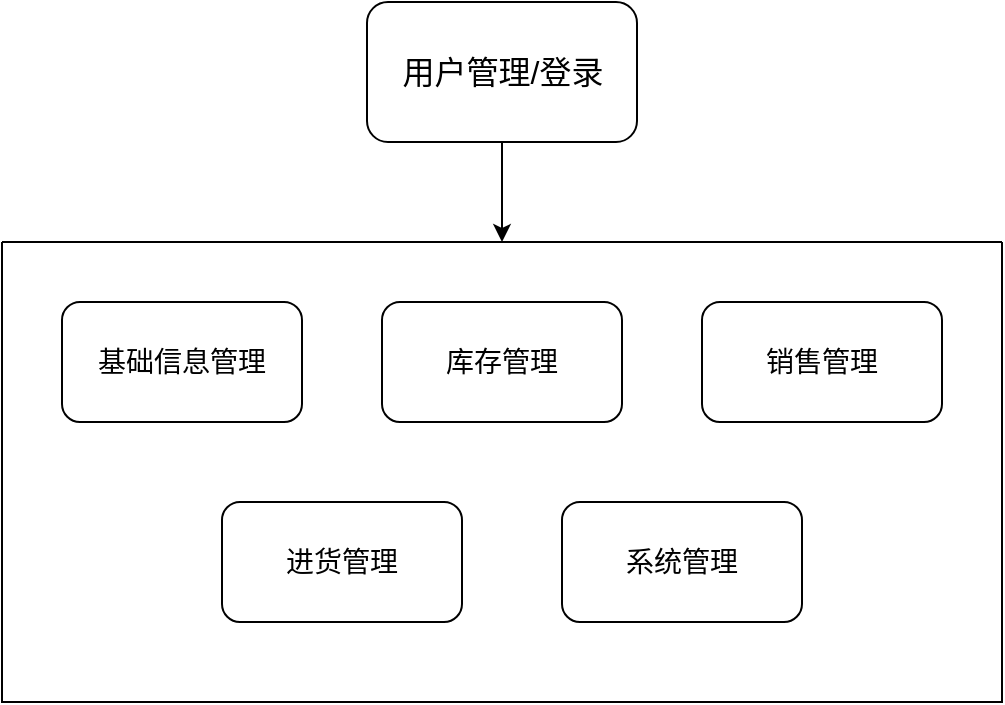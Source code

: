 <mxfile version="14.8.1" type="github" pages="4">
  <diagram id="FqKHfnpljIh84uWXAkjb" name="Page-1">
    <mxGraphModel dx="1422" dy="794" grid="1" gridSize="10" guides="1" tooltips="1" connect="1" arrows="1" fold="1" page="1" pageScale="1" pageWidth="1169" pageHeight="1654" math="0" shadow="0">
      <root>
        <mxCell id="0" />
        <mxCell id="1" parent="0" />
        <mxCell id="BYPLxAjAoLbrIGrD7Hlg-6" style="edgeStyle=orthogonalEdgeStyle;rounded=0;orthogonalLoop=1;jettySize=auto;html=1;entryX=0.5;entryY=0;entryDx=0;entryDy=0;" edge="1" parent="1" source="BYPLxAjAoLbrIGrD7Hlg-1" target="BYPLxAjAoLbrIGrD7Hlg-3">
          <mxGeometry relative="1" as="geometry" />
        </mxCell>
        <mxCell id="BYPLxAjAoLbrIGrD7Hlg-1" value="&lt;font style=&quot;font-size: 16px&quot;&gt;用户管理/登录&lt;/font&gt;" style="rounded=1;whiteSpace=wrap;html=1;" vertex="1" parent="1">
          <mxGeometry x="452.5" y="300" width="135" height="70" as="geometry" />
        </mxCell>
        <mxCell id="BYPLxAjAoLbrIGrD7Hlg-3" value="" style="swimlane;startSize=0;" vertex="1" parent="1">
          <mxGeometry x="270" y="420" width="500" height="230" as="geometry" />
        </mxCell>
        <mxCell id="BYPLxAjAoLbrIGrD7Hlg-2" value="&lt;font style=&quot;font-size: 14px&quot;&gt;基础信息管理&lt;/font&gt;" style="rounded=1;whiteSpace=wrap;html=1;" vertex="1" parent="BYPLxAjAoLbrIGrD7Hlg-3">
          <mxGeometry x="30" y="30" width="120" height="60" as="geometry" />
        </mxCell>
        <mxCell id="BYPLxAjAoLbrIGrD7Hlg-7" value="&lt;font style=&quot;font-size: 14px&quot;&gt;库存管理&lt;/font&gt;" style="rounded=1;whiteSpace=wrap;html=1;" vertex="1" parent="BYPLxAjAoLbrIGrD7Hlg-3">
          <mxGeometry x="190" y="30" width="120" height="60" as="geometry" />
        </mxCell>
        <mxCell id="BYPLxAjAoLbrIGrD7Hlg-8" value="&lt;font style=&quot;font-size: 14px&quot;&gt;销售管理&lt;/font&gt;" style="rounded=1;whiteSpace=wrap;html=1;" vertex="1" parent="BYPLxAjAoLbrIGrD7Hlg-3">
          <mxGeometry x="350" y="30" width="120" height="60" as="geometry" />
        </mxCell>
        <mxCell id="BYPLxAjAoLbrIGrD7Hlg-9" value="&lt;font style=&quot;font-size: 14px&quot;&gt;进货管理&lt;/font&gt;" style="rounded=1;whiteSpace=wrap;html=1;" vertex="1" parent="BYPLxAjAoLbrIGrD7Hlg-3">
          <mxGeometry x="110" y="130" width="120" height="60" as="geometry" />
        </mxCell>
        <mxCell id="BYPLxAjAoLbrIGrD7Hlg-10" value="&lt;font style=&quot;font-size: 14px&quot;&gt;系统管理&lt;/font&gt;" style="rounded=1;whiteSpace=wrap;html=1;" vertex="1" parent="BYPLxAjAoLbrIGrD7Hlg-3">
          <mxGeometry x="280" y="130" width="120" height="60" as="geometry" />
        </mxCell>
      </root>
    </mxGraphModel>
  </diagram>
  <diagram id="FdBkEeRKhzxmCmDslsyw" name="Page-2">
    <mxGraphModel dx="1422" dy="738" grid="1" gridSize="10" guides="1" tooltips="1" connect="1" arrows="1" fold="1" page="1" pageScale="1" pageWidth="1169" pageHeight="1654" math="0" shadow="0">
      <root>
        <mxCell id="aa6stKhaOgIwMhPaHTI9-0" />
        <mxCell id="aa6stKhaOgIwMhPaHTI9-1" parent="aa6stKhaOgIwMhPaHTI9-0" />
        <mxCell id="aa6stKhaOgIwMhPaHTI9-4" value="基础信息管理模块" style="swimlane;fontSize=15;startSize=40;" vertex="1" parent="aa6stKhaOgIwMhPaHTI9-1">
          <mxGeometry x="320" y="290" width="490" height="160" as="geometry" />
        </mxCell>
        <mxCell id="aa6stKhaOgIwMhPaHTI9-5" value="&lt;font style=&quot;font-size: 15px&quot;&gt;添加信息&lt;/font&gt;" style="rounded=1;whiteSpace=wrap;html=1;" vertex="1" parent="aa6stKhaOgIwMhPaHTI9-4">
          <mxGeometry x="20" y="60" width="120" height="70" as="geometry" />
        </mxCell>
        <mxCell id="aa6stKhaOgIwMhPaHTI9-6" value="&lt;font style=&quot;font-size: 15px&quot;&gt;删除信息&lt;/font&gt;" style="rounded=1;whiteSpace=wrap;html=1;" vertex="1" parent="aa6stKhaOgIwMhPaHTI9-4">
          <mxGeometry x="185" y="60" width="120" height="70" as="geometry" />
        </mxCell>
        <mxCell id="aa6stKhaOgIwMhPaHTI9-7" value="&lt;font style=&quot;font-size: 15px&quot;&gt;查询信息&lt;/font&gt;" style="rounded=1;whiteSpace=wrap;html=1;" vertex="1" parent="aa6stKhaOgIwMhPaHTI9-4">
          <mxGeometry x="350" y="60" width="120" height="70" as="geometry" />
        </mxCell>
      </root>
    </mxGraphModel>
  </diagram>
  <diagram id="q-tBFdw0kQQYdSiffums" name="Page-3">
    <mxGraphModel dx="1422" dy="738" grid="1" gridSize="10" guides="1" tooltips="1" connect="1" arrows="1" fold="1" page="1" pageScale="1" pageWidth="1169" pageHeight="1654" math="0" shadow="0">
      <root>
        <mxCell id="90tNrsGER5UUQDTTZt9c-0" />
        <mxCell id="90tNrsGER5UUQDTTZt9c-1" parent="90tNrsGER5UUQDTTZt9c-0" />
        <mxCell id="uF6dHxeo_ntAS9b1g2mc-0" value="库存管理模块" style="swimlane;fontSize=15;startSize=40;" vertex="1" parent="90tNrsGER5UUQDTTZt9c-1">
          <mxGeometry x="320" y="290" width="490" height="160" as="geometry" />
        </mxCell>
        <mxCell id="uF6dHxeo_ntAS9b1g2mc-1" value="&lt;font style=&quot;font-size: 15px&quot;&gt;仓库明细&lt;/font&gt;" style="rounded=1;whiteSpace=wrap;html=1;" vertex="1" parent="uF6dHxeo_ntAS9b1g2mc-0">
          <mxGeometry x="20" y="60" width="120" height="70" as="geometry" />
        </mxCell>
        <mxCell id="uF6dHxeo_ntAS9b1g2mc-2" value="&lt;font style=&quot;font-size: 15px&quot;&gt;库存车辆&lt;/font&gt;" style="rounded=1;whiteSpace=wrap;html=1;" vertex="1" parent="uF6dHxeo_ntAS9b1g2mc-0">
          <mxGeometry x="185" y="60" width="120" height="70" as="geometry" />
        </mxCell>
        <mxCell id="uF6dHxeo_ntAS9b1g2mc-3" value="&lt;font style=&quot;font-size: 15px&quot;&gt;进销存统计&lt;/font&gt;" style="rounded=1;whiteSpace=wrap;html=1;" vertex="1" parent="uF6dHxeo_ntAS9b1g2mc-0">
          <mxGeometry x="350" y="60" width="120" height="70" as="geometry" />
        </mxCell>
      </root>
    </mxGraphModel>
  </diagram>
  <diagram id="0pakxRmoe1j2Cki8_XNk" name="Page-4">
    <mxGraphModel dx="1422" dy="738" grid="1" gridSize="10" guides="1" tooltips="1" connect="1" arrows="1" fold="1" page="1" pageScale="1" pageWidth="1169" pageHeight="1654" math="0" shadow="0">
      <root>
        <mxCell id="EVJJixfbn0oJy2-eMCaa-0" />
        <mxCell id="EVJJixfbn0oJy2-eMCaa-1" parent="EVJJixfbn0oJy2-eMCaa-0" />
        <mxCell id="EVJJixfbn0oJy2-eMCaa-2" value="销售管理模块" style="swimlane;fontSize=15;" vertex="1" parent="EVJJixfbn0oJy2-eMCaa-1">
          <mxGeometry x="480" y="280" width="390" height="250" as="geometry" />
        </mxCell>
        <mxCell id="EVJJixfbn0oJy2-eMCaa-6" style="edgeStyle=orthogonalEdgeStyle;rounded=0;orthogonalLoop=1;jettySize=auto;html=1;exitX=0.5;exitY=1;exitDx=0;exitDy=0;entryX=0.5;entryY=0;entryDx=0;entryDy=0;fontSize=15;" edge="1" parent="EVJJixfbn0oJy2-eMCaa-2" source="EVJJixfbn0oJy2-eMCaa-3" target="EVJJixfbn0oJy2-eMCaa-5">
          <mxGeometry relative="1" as="geometry" />
        </mxCell>
        <mxCell id="EVJJixfbn0oJy2-eMCaa-3" value="查询库存" style="rounded=1;whiteSpace=wrap;html=1;fontSize=15;" vertex="1" parent="EVJJixfbn0oJy2-eMCaa-2">
          <mxGeometry x="40" y="60" width="120" height="60" as="geometry" />
        </mxCell>
        <mxCell id="EVJJixfbn0oJy2-eMCaa-4" value="添加客户信息" style="rounded=1;whiteSpace=wrap;html=1;fontSize=15;" vertex="1" parent="EVJJixfbn0oJy2-eMCaa-2">
          <mxGeometry x="230" y="60" width="120" height="60" as="geometry" />
        </mxCell>
        <mxCell id="EVJJixfbn0oJy2-eMCaa-5" value="出售车辆" style="rounded=1;whiteSpace=wrap;html=1;fontSize=15;" vertex="1" parent="EVJJixfbn0oJy2-eMCaa-2">
          <mxGeometry x="135" y="160" width="120" height="60" as="geometry" />
        </mxCell>
        <mxCell id="EVJJixfbn0oJy2-eMCaa-7" style="edgeStyle=orthogonalEdgeStyle;rounded=0;orthogonalLoop=1;jettySize=auto;html=1;exitX=0.5;exitY=1;exitDx=0;exitDy=0;fontSize=15;" edge="1" parent="EVJJixfbn0oJy2-eMCaa-1" source="EVJJixfbn0oJy2-eMCaa-4">
          <mxGeometry relative="1" as="geometry">
            <mxPoint x="680" y="440" as="targetPoint" />
          </mxGeometry>
        </mxCell>
      </root>
    </mxGraphModel>
  </diagram>
</mxfile>

